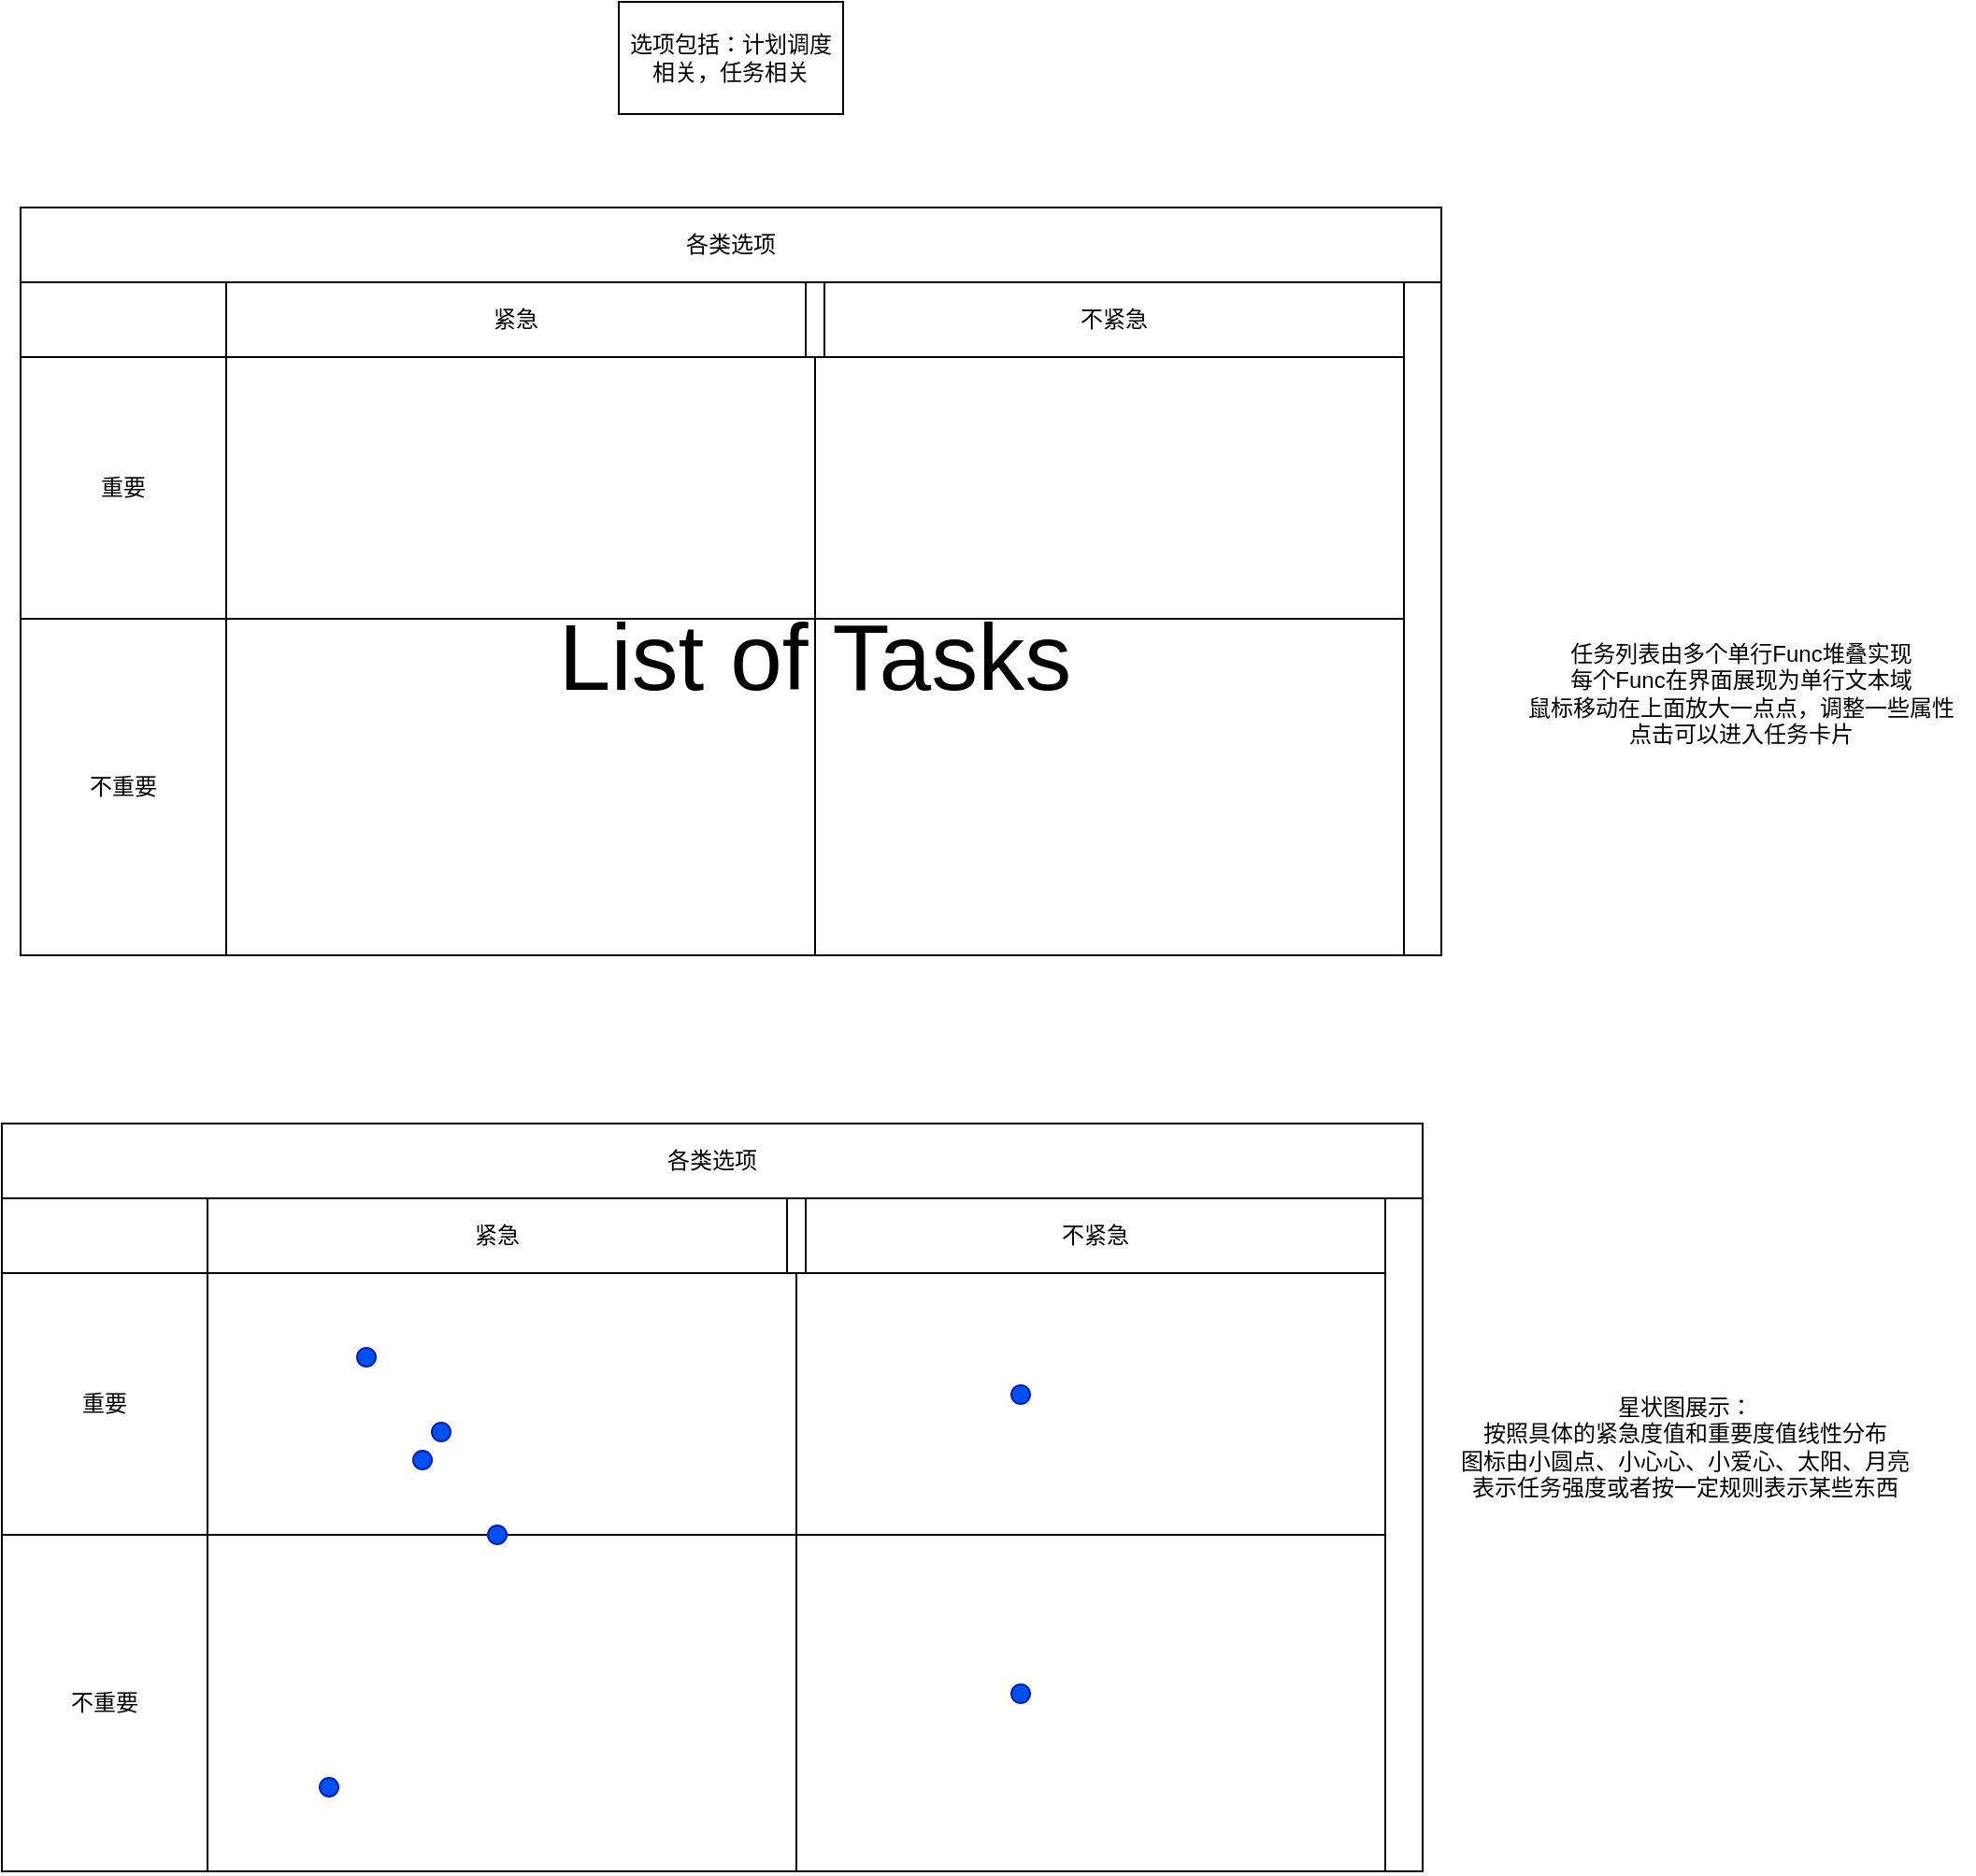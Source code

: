 <mxfile version="24.4.8" type="device">
  <diagram name="第 1 页" id="LNoIDRjrEfgmtMfUMsYu">
    <mxGraphModel dx="2048" dy="823" grid="1" gridSize="10" guides="1" tooltips="1" connect="1" arrows="1" fold="1" page="1" pageScale="1" pageWidth="827" pageHeight="1169" math="0" shadow="0">
      <root>
        <mxCell id="0" />
        <mxCell id="1" parent="0" />
        <mxCell id="i2Mk7Ut4PP62Th_SLOXA-1" value="" style="rounded=0;whiteSpace=wrap;html=1;" parent="1" vertex="1">
          <mxGeometry x="-300" y="140" width="760" height="400" as="geometry" />
        </mxCell>
        <mxCell id="i2Mk7Ut4PP62Th_SLOXA-2" value="各类选项" style="rounded=0;whiteSpace=wrap;html=1;" parent="1" vertex="1">
          <mxGeometry x="-300" y="140" width="760" height="40" as="geometry" />
        </mxCell>
        <mxCell id="i2Mk7Ut4PP62Th_SLOXA-3" value="&lt;font style=&quot;font-size: 50px;&quot;&gt;List of Tasks&lt;/font&gt;" style="rounded=0;whiteSpace=wrap;html=1;" parent="1" vertex="1">
          <mxGeometry x="-190" y="220" width="630" height="320" as="geometry" />
        </mxCell>
        <mxCell id="i2Mk7Ut4PP62Th_SLOXA-4" style="edgeStyle=orthogonalEdgeStyle;rounded=0;orthogonalLoop=1;jettySize=auto;html=1;exitX=0;exitY=0.5;exitDx=0;exitDy=0;entryX=1;entryY=0.5;entryDx=0;entryDy=0;endArrow=none;endFill=0;" parent="1" source="i2Mk7Ut4PP62Th_SLOXA-3" target="i2Mk7Ut4PP62Th_SLOXA-3" edge="1">
          <mxGeometry relative="1" as="geometry">
            <Array as="points">
              <mxPoint x="350" y="360" />
              <mxPoint x="350" y="360" />
            </Array>
          </mxGeometry>
        </mxCell>
        <mxCell id="i2Mk7Ut4PP62Th_SLOXA-5" style="edgeStyle=orthogonalEdgeStyle;rounded=0;orthogonalLoop=1;jettySize=auto;html=1;exitX=0.5;exitY=0;exitDx=0;exitDy=0;entryX=0.5;entryY=1;entryDx=0;entryDy=0;endArrow=none;endFill=0;" parent="1" source="i2Mk7Ut4PP62Th_SLOXA-3" target="i2Mk7Ut4PP62Th_SLOXA-3" edge="1">
          <mxGeometry relative="1" as="geometry">
            <Array as="points">
              <mxPoint x="125" y="310" />
              <mxPoint x="125" y="310" />
            </Array>
          </mxGeometry>
        </mxCell>
        <mxCell id="i2Mk7Ut4PP62Th_SLOXA-7" value="不紧急" style="rounded=0;whiteSpace=wrap;html=1;" parent="1" vertex="1">
          <mxGeometry x="130" y="180" width="310" height="40" as="geometry" />
        </mxCell>
        <mxCell id="i2Mk7Ut4PP62Th_SLOXA-8" value="紧急" style="rounded=0;whiteSpace=wrap;html=1;" parent="1" vertex="1">
          <mxGeometry x="-190" y="180" width="310" height="40" as="geometry" />
        </mxCell>
        <mxCell id="i2Mk7Ut4PP62Th_SLOXA-9" value="重要" style="rounded=0;whiteSpace=wrap;html=1;" parent="1" vertex="1">
          <mxGeometry x="-300" y="220" width="110" height="140" as="geometry" />
        </mxCell>
        <mxCell id="i2Mk7Ut4PP62Th_SLOXA-10" value="不重要" style="rounded=0;whiteSpace=wrap;html=1;" parent="1" vertex="1">
          <mxGeometry x="-300" y="360" width="110" height="180" as="geometry" />
        </mxCell>
        <mxCell id="i2Mk7Ut4PP62Th_SLOXA-11" value="" style="rounded=0;whiteSpace=wrap;html=1;" parent="1" vertex="1">
          <mxGeometry x="-310" y="630" width="760" height="400" as="geometry" />
        </mxCell>
        <mxCell id="i2Mk7Ut4PP62Th_SLOXA-12" value="各类选项" style="rounded=0;whiteSpace=wrap;html=1;" parent="1" vertex="1">
          <mxGeometry x="-310" y="630" width="760" height="40" as="geometry" />
        </mxCell>
        <mxCell id="i2Mk7Ut4PP62Th_SLOXA-13" value="" style="rounded=0;whiteSpace=wrap;html=1;" parent="1" vertex="1">
          <mxGeometry x="-200" y="710" width="630" height="320" as="geometry" />
        </mxCell>
        <mxCell id="i2Mk7Ut4PP62Th_SLOXA-14" style="edgeStyle=orthogonalEdgeStyle;rounded=0;orthogonalLoop=1;jettySize=auto;html=1;exitX=0;exitY=0.5;exitDx=0;exitDy=0;entryX=1;entryY=0.5;entryDx=0;entryDy=0;endArrow=none;endFill=0;" parent="1" source="i2Mk7Ut4PP62Th_SLOXA-13" target="i2Mk7Ut4PP62Th_SLOXA-13" edge="1">
          <mxGeometry relative="1" as="geometry">
            <Array as="points">
              <mxPoint x="340" y="850" />
              <mxPoint x="340" y="850" />
            </Array>
          </mxGeometry>
        </mxCell>
        <mxCell id="i2Mk7Ut4PP62Th_SLOXA-15" style="edgeStyle=orthogonalEdgeStyle;rounded=0;orthogonalLoop=1;jettySize=auto;html=1;exitX=0.5;exitY=0;exitDx=0;exitDy=0;entryX=0.5;entryY=1;entryDx=0;entryDy=0;endArrow=none;endFill=0;" parent="1" source="i2Mk7Ut4PP62Th_SLOXA-13" target="i2Mk7Ut4PP62Th_SLOXA-13" edge="1">
          <mxGeometry relative="1" as="geometry">
            <Array as="points">
              <mxPoint x="115" y="800" />
              <mxPoint x="115" y="800" />
            </Array>
          </mxGeometry>
        </mxCell>
        <mxCell id="i2Mk7Ut4PP62Th_SLOXA-16" value="不紧急" style="rounded=0;whiteSpace=wrap;html=1;" parent="1" vertex="1">
          <mxGeometry x="120" y="670" width="310" height="40" as="geometry" />
        </mxCell>
        <mxCell id="i2Mk7Ut4PP62Th_SLOXA-17" value="紧急" style="rounded=0;whiteSpace=wrap;html=1;" parent="1" vertex="1">
          <mxGeometry x="-200" y="670" width="310" height="40" as="geometry" />
        </mxCell>
        <mxCell id="i2Mk7Ut4PP62Th_SLOXA-18" value="重要" style="rounded=0;whiteSpace=wrap;html=1;" parent="1" vertex="1">
          <mxGeometry x="-310" y="710" width="110" height="140" as="geometry" />
        </mxCell>
        <mxCell id="i2Mk7Ut4PP62Th_SLOXA-19" value="不重要" style="rounded=0;whiteSpace=wrap;html=1;" parent="1" vertex="1">
          <mxGeometry x="-310" y="850" width="110" height="180" as="geometry" />
        </mxCell>
        <mxCell id="i2Mk7Ut4PP62Th_SLOXA-20" value="任务列表由多个单行Func堆叠实现&lt;div&gt;每个Func在界面展现为单行文本域&lt;/div&gt;&lt;div&gt;鼠标移动在上面放大一点点，调整一些属性&lt;/div&gt;&lt;div&gt;点击可以进入任务卡片&lt;/div&gt;" style="text;html=1;align=center;verticalAlign=middle;resizable=0;points=[];autosize=1;strokeColor=none;fillColor=none;" parent="1" vertex="1">
          <mxGeometry x="495" y="365" width="250" height="70" as="geometry" />
        </mxCell>
        <mxCell id="i2Mk7Ut4PP62Th_SLOXA-22" value="星状图展示：&lt;div&gt;按照具体的紧急度值和重要度值线性分布&lt;/div&gt;&lt;div&gt;图标由小圆点、小心心、小爱心、太阳、月亮&lt;/div&gt;&lt;div&gt;表示任务强度或者按一定规则表示某些东西&lt;/div&gt;" style="text;html=1;align=center;verticalAlign=middle;resizable=0;points=[];autosize=1;strokeColor=none;fillColor=none;" parent="1" vertex="1">
          <mxGeometry x="460" y="768" width="260" height="70" as="geometry" />
        </mxCell>
        <mxCell id="i2Mk7Ut4PP62Th_SLOXA-23" value="" style="ellipse;whiteSpace=wrap;html=1;aspect=fixed;fillColor=#0050ef;fontColor=#ffffff;strokeColor=#001DBC;" parent="1" vertex="1">
          <mxGeometry x="-90" y="805" width="10" height="10" as="geometry" />
        </mxCell>
        <mxCell id="i2Mk7Ut4PP62Th_SLOXA-24" value="" style="ellipse;whiteSpace=wrap;html=1;aspect=fixed;fillColor=#0050ef;fontColor=#ffffff;strokeColor=#001DBC;" parent="1" vertex="1">
          <mxGeometry x="-120" y="750" width="10" height="10" as="geometry" />
        </mxCell>
        <mxCell id="i2Mk7Ut4PP62Th_SLOXA-25" value="" style="ellipse;whiteSpace=wrap;html=1;aspect=fixed;fillColor=#0050ef;fontColor=#ffffff;strokeColor=#001DBC;" parent="1" vertex="1">
          <mxGeometry x="-140" y="980" width="10" height="10" as="geometry" />
        </mxCell>
        <mxCell id="i2Mk7Ut4PP62Th_SLOXA-26" value="" style="ellipse;whiteSpace=wrap;html=1;aspect=fixed;fillColor=#0050ef;fontColor=#ffffff;strokeColor=#001DBC;" parent="1" vertex="1">
          <mxGeometry x="230" y="770" width="10" height="10" as="geometry" />
        </mxCell>
        <mxCell id="i2Mk7Ut4PP62Th_SLOXA-27" value="" style="ellipse;whiteSpace=wrap;html=1;aspect=fixed;fillColor=#0050ef;fontColor=#ffffff;strokeColor=#001DBC;" parent="1" vertex="1">
          <mxGeometry x="-50" y="845" width="10" height="10" as="geometry" />
        </mxCell>
        <mxCell id="i2Mk7Ut4PP62Th_SLOXA-28" value="" style="ellipse;whiteSpace=wrap;html=1;aspect=fixed;fillColor=#0050ef;fontColor=#ffffff;strokeColor=#001DBC;" parent="1" vertex="1">
          <mxGeometry x="-80" y="790" width="10" height="10" as="geometry" />
        </mxCell>
        <mxCell id="i2Mk7Ut4PP62Th_SLOXA-29" value="" style="ellipse;whiteSpace=wrap;html=1;aspect=fixed;fillColor=#0050ef;fontColor=#ffffff;strokeColor=#001DBC;" parent="1" vertex="1">
          <mxGeometry x="230" y="930" width="10" height="10" as="geometry" />
        </mxCell>
        <mxCell id="1KwyCi4Zkc4H9cAo6NpU-1" value="选项包括：计划调度相关，任务相关" style="whiteSpace=wrap;html=1;" vertex="1" parent="1">
          <mxGeometry x="20" y="30" width="120" height="60" as="geometry" />
        </mxCell>
      </root>
    </mxGraphModel>
  </diagram>
</mxfile>

